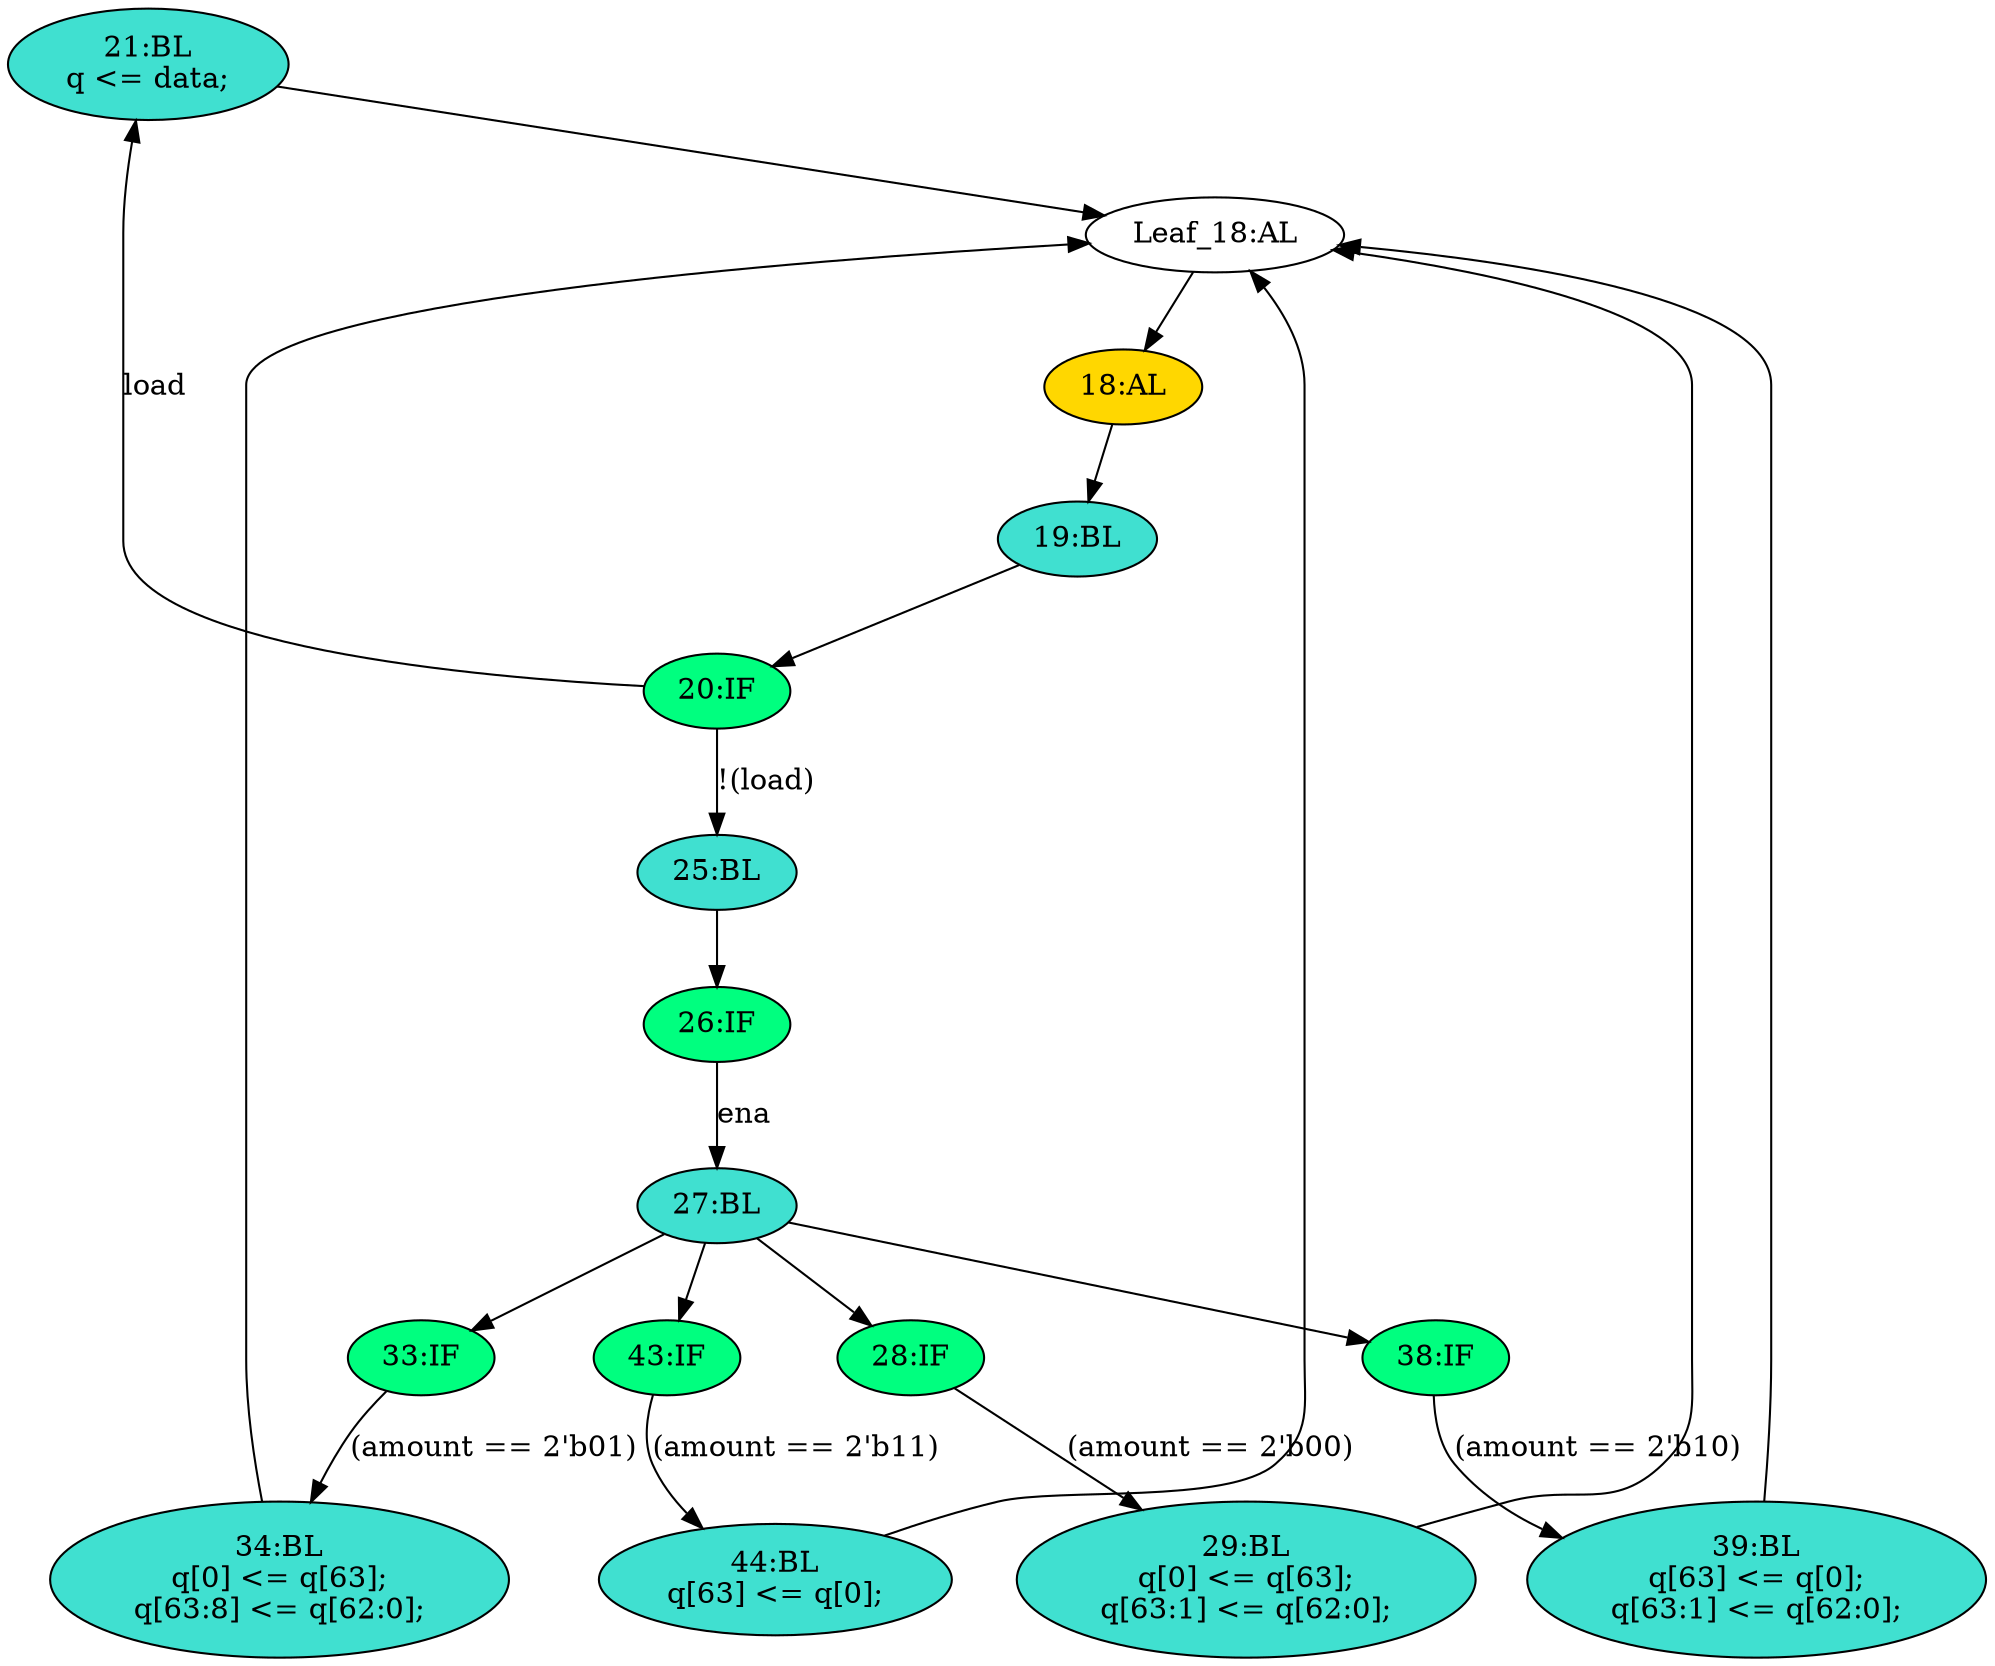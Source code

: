 strict digraph "compose( ,  )" {
	node [label="\N"];
	"21:BL"	[ast="<pyverilog.vparser.ast.Block object at 0x7f2e2d177090>",
		fillcolor=turquoise,
		label="21:BL
q <= data;",
		statements="[<pyverilog.vparser.ast.NonblockingSubstitution object at 0x7f2e2d163210>]",
		style=filled,
		typ=Block];
	"Leaf_18:AL"	[def_var="['q']",
		label="Leaf_18:AL"];
	"21:BL" -> "Leaf_18:AL"	[cond="[]",
		lineno=None];
	"18:AL"	[ast="<pyverilog.vparser.ast.Always object at 0x7f2e2d1771d0>",
		clk_sens=True,
		fillcolor=gold,
		label="18:AL",
		sens="['clk']",
		statements="[]",
		style=filled,
		typ=Always,
		use_var="['load', 'ena', 'amount', 'data', 'q']"];
	"Leaf_18:AL" -> "18:AL";
	"28:IF"	[ast="<pyverilog.vparser.ast.IfStatement object at 0x7f2e2d171250>",
		fillcolor=springgreen,
		label="28:IF",
		statements="[]",
		style=filled,
		typ=IfStatement];
	"29:BL"	[ast="<pyverilog.vparser.ast.Block object at 0x7f2e2d581610>",
		fillcolor=turquoise,
		label="29:BL
q[0] <= q[63];
q[63:1] <= q[62:0];",
		statements="[<pyverilog.vparser.ast.NonblockingSubstitution object at 0x7f2e2d166750>, <pyverilog.vparser.ast.NonblockingSubstitution object \
at 0x7f2e2d166290>]",
		style=filled,
		typ=Block];
	"28:IF" -> "29:BL"	[cond="['amount']",
		label="(amount == 2'b00)",
		lineno=28];
	"34:BL"	[ast="<pyverilog.vparser.ast.Block object at 0x7f2e2cdd8a10>",
		fillcolor=turquoise,
		label="34:BL
q[0] <= q[63];
q[63:8] <= q[62:0];",
		statements="[<pyverilog.vparser.ast.NonblockingSubstitution object at 0x7f2e2d1e0e50>, <pyverilog.vparser.ast.NonblockingSubstitution object \
at 0x7f2e2cdd8d10>]",
		style=filled,
		typ=Block];
	"34:BL" -> "Leaf_18:AL"	[cond="[]",
		lineno=None];
	"44:BL"	[ast="<pyverilog.vparser.ast.Block object at 0x7f2e2cdd86d0>",
		fillcolor=turquoise,
		label="44:BL
q[63] <= q[0];",
		statements="[<pyverilog.vparser.ast.NonblockingSubstitution object at 0x7f2e2cdd8e10>]",
		style=filled,
		typ=Block];
	"44:BL" -> "Leaf_18:AL"	[cond="[]",
		lineno=None];
	"19:BL"	[ast="<pyverilog.vparser.ast.Block object at 0x7f2e2d1f50d0>",
		fillcolor=turquoise,
		label="19:BL",
		statements="[]",
		style=filled,
		typ=Block];
	"20:IF"	[ast="<pyverilog.vparser.ast.IfStatement object at 0x7f2e2d163610>",
		fillcolor=springgreen,
		label="20:IF",
		statements="[]",
		style=filled,
		typ=IfStatement];
	"19:BL" -> "20:IF"	[cond="[]",
		lineno=None];
	"43:IF"	[ast="<pyverilog.vparser.ast.IfStatement object at 0x7f2e2cdd8710>",
		fillcolor=springgreen,
		label="43:IF",
		statements="[]",
		style=filled,
		typ=IfStatement];
	"43:IF" -> "44:BL"	[cond="['amount']",
		label="(amount == 2'b11)",
		lineno=43];
	"20:IF" -> "21:BL"	[cond="['load']",
		label=load,
		lineno=20];
	"25:BL"	[ast="<pyverilog.vparser.ast.Block object at 0x7f2e2d163ed0>",
		fillcolor=turquoise,
		label="25:BL",
		statements="[]",
		style=filled,
		typ=Block];
	"20:IF" -> "25:BL"	[cond="['load']",
		label="!(load)",
		lineno=20];
	"26:IF"	[ast="<pyverilog.vparser.ast.IfStatement object at 0x7f2e2d10ebd0>",
		fillcolor=springgreen,
		label="26:IF",
		statements="[]",
		style=filled,
		typ=IfStatement];
	"25:BL" -> "26:IF"	[cond="[]",
		lineno=None];
	"29:BL" -> "Leaf_18:AL"	[cond="[]",
		lineno=None];
	"38:IF"	[ast="<pyverilog.vparser.ast.IfStatement object at 0x7f2e2cdd8810>",
		fillcolor=springgreen,
		label="38:IF",
		statements="[]",
		style=filled,
		typ=IfStatement];
	"39:BL"	[ast="<pyverilog.vparser.ast.Block object at 0x7f2e2cdd8390>",
		fillcolor=turquoise,
		label="39:BL
q[63] <= q[0];
q[63:1] <= q[62:0];",
		statements="[<pyverilog.vparser.ast.NonblockingSubstitution object at 0x7f2e2cdd8290>, <pyverilog.vparser.ast.NonblockingSubstitution object \
at 0x7f2e2cdd8590>]",
		style=filled,
		typ=Block];
	"38:IF" -> "39:BL"	[cond="['amount']",
		label="(amount == 2'b10)",
		lineno=38];
	"33:IF"	[ast="<pyverilog.vparser.ast.IfStatement object at 0x7f2e2d1e0fd0>",
		fillcolor=springgreen,
		label="33:IF",
		statements="[]",
		style=filled,
		typ=IfStatement];
	"33:IF" -> "34:BL"	[cond="['amount']",
		label="(amount == 2'b01)",
		lineno=33];
	"27:BL"	[ast="<pyverilog.vparser.ast.Block object at 0x7f2e2cdd8550>",
		fillcolor=turquoise,
		label="27:BL",
		statements="[]",
		style=filled,
		typ=Block];
	"27:BL" -> "28:IF"	[cond="[]",
		lineno=None];
	"27:BL" -> "43:IF"	[cond="[]",
		lineno=None];
	"27:BL" -> "38:IF"	[cond="[]",
		lineno=None];
	"27:BL" -> "33:IF"	[cond="[]",
		lineno=None];
	"26:IF" -> "27:BL"	[cond="['ena']",
		label=ena,
		lineno=26];
	"18:AL" -> "19:BL"	[cond="[]",
		lineno=None];
	"39:BL" -> "Leaf_18:AL"	[cond="[]",
		lineno=None];
}
